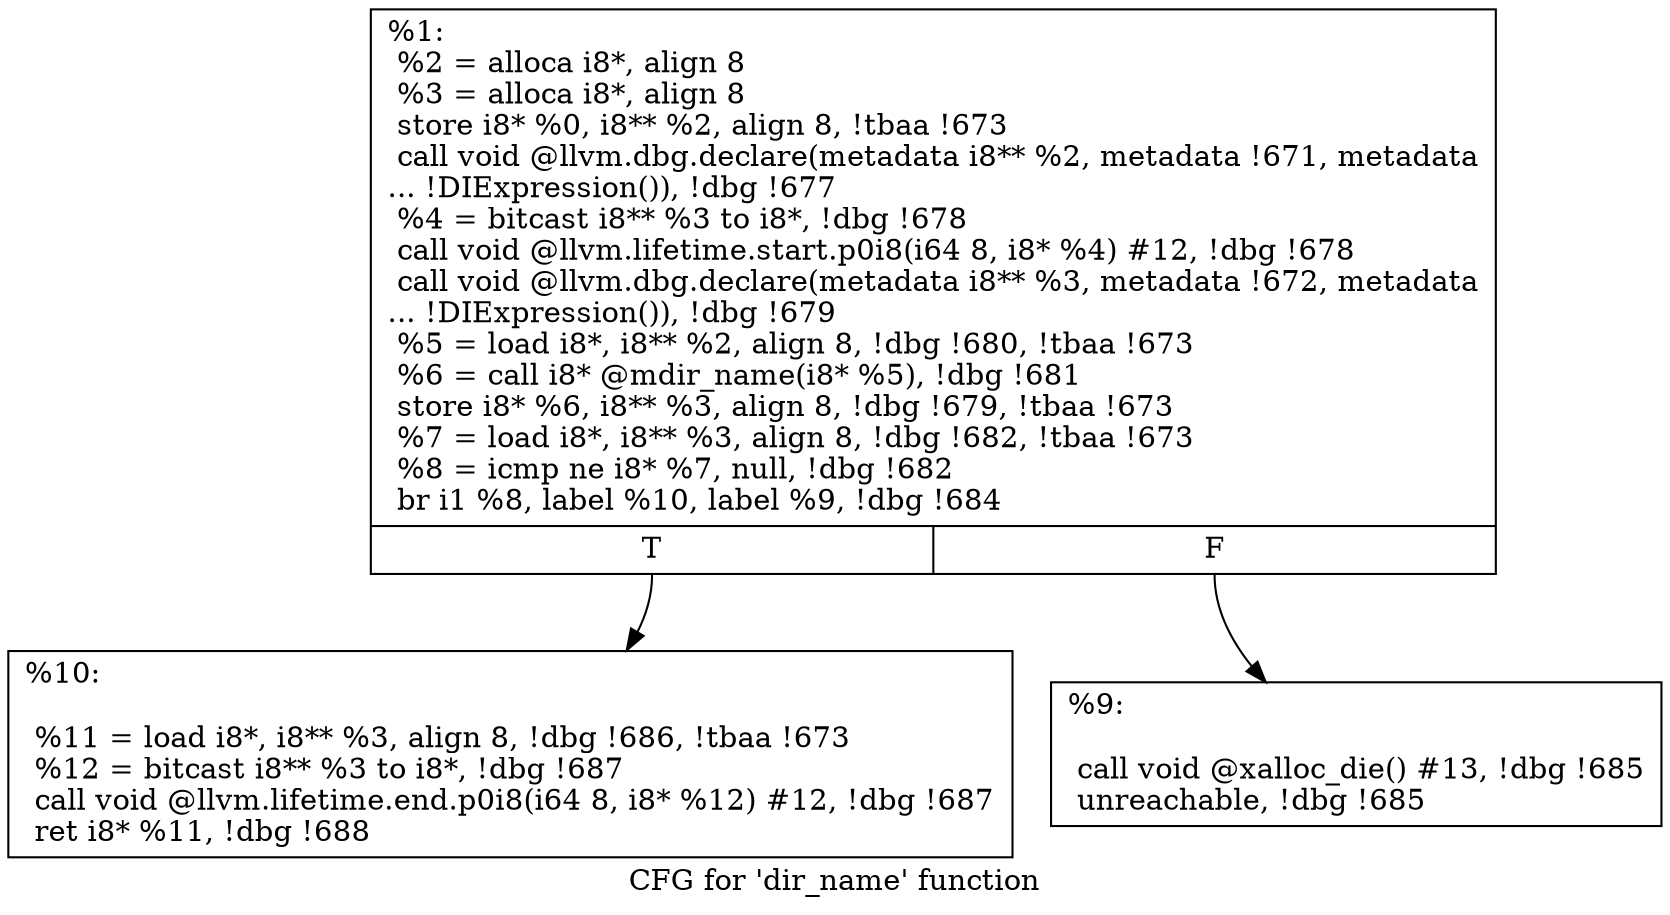 digraph "CFG for 'dir_name' function" {
	label="CFG for 'dir_name' function";

	Node0x122e310 [shape=record,label="{%1:\l  %2 = alloca i8*, align 8\l  %3 = alloca i8*, align 8\l  store i8* %0, i8** %2, align 8, !tbaa !673\l  call void @llvm.dbg.declare(metadata i8** %2, metadata !671, metadata\l... !DIExpression()), !dbg !677\l  %4 = bitcast i8** %3 to i8*, !dbg !678\l  call void @llvm.lifetime.start.p0i8(i64 8, i8* %4) #12, !dbg !678\l  call void @llvm.dbg.declare(metadata i8** %3, metadata !672, metadata\l... !DIExpression()), !dbg !679\l  %5 = load i8*, i8** %2, align 8, !dbg !680, !tbaa !673\l  %6 = call i8* @mdir_name(i8* %5), !dbg !681\l  store i8* %6, i8** %3, align 8, !dbg !679, !tbaa !673\l  %7 = load i8*, i8** %3, align 8, !dbg !682, !tbaa !673\l  %8 = icmp ne i8* %7, null, !dbg !682\l  br i1 %8, label %10, label %9, !dbg !684\l|{<s0>T|<s1>F}}"];
	Node0x122e310:s0 -> Node0x122ffe0;
	Node0x122e310:s1 -> Node0x122ff90;
	Node0x122ff90 [shape=record,label="{%9:\l\l  call void @xalloc_die() #13, !dbg !685\l  unreachable, !dbg !685\l}"];
	Node0x122ffe0 [shape=record,label="{%10:\l\l  %11 = load i8*, i8** %3, align 8, !dbg !686, !tbaa !673\l  %12 = bitcast i8** %3 to i8*, !dbg !687\l  call void @llvm.lifetime.end.p0i8(i64 8, i8* %12) #12, !dbg !687\l  ret i8* %11, !dbg !688\l}"];
}
